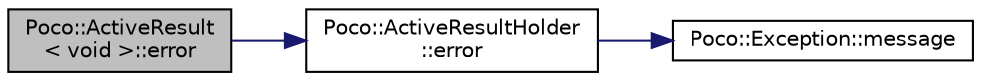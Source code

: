 digraph "Poco::ActiveResult&lt; void &gt;::error"
{
 // LATEX_PDF_SIZE
  edge [fontname="Helvetica",fontsize="10",labelfontname="Helvetica",labelfontsize="10"];
  node [fontname="Helvetica",fontsize="10",shape=record];
  rankdir="LR";
  Node1 [label="Poco::ActiveResult\l\< void \>::error",height=0.2,width=0.4,color="black", fillcolor="grey75", style="filled", fontcolor="black",tooltip=" "];
  Node1 -> Node2 [color="midnightblue",fontsize="10",style="solid",fontname="Helvetica"];
  Node2 [label="Poco::ActiveResultHolder\l::error",height=0.2,width=0.4,color="black", fillcolor="white", style="filled",URL="$classPoco_1_1ActiveResultHolder.html#a2811e1dc292aa846d3ee4efc54e8b0ea",tooltip=" "];
  Node2 -> Node3 [color="midnightblue",fontsize="10",style="solid",fontname="Helvetica"];
  Node3 [label="Poco::Exception::message",height=0.2,width=0.4,color="black", fillcolor="white", style="filled",URL="$classPoco_1_1Exception.html#a2ecbe0f73e66b4486d8ca2aac27cbd93",tooltip=" "];
}
